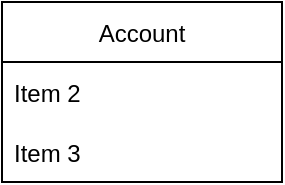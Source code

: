 <mxfile version="15.8.6" type="github">
  <diagram id="n7sT-cPwOJo2JR62rzQ2" name="Page-1">
    <mxGraphModel dx="782" dy="436" grid="1" gridSize="10" guides="1" tooltips="1" connect="1" arrows="1" fold="1" page="1" pageScale="1" pageWidth="827" pageHeight="1169" math="0" shadow="0">
      <root>
        <mxCell id="0" />
        <mxCell id="1" parent="0" />
        <mxCell id="rLuT7IHVBN0dpx2LYThY-1" value="Account" style="swimlane;fontStyle=0;childLayout=stackLayout;horizontal=1;startSize=30;horizontalStack=0;resizeParent=1;resizeParentMax=0;resizeLast=0;collapsible=1;marginBottom=0;" vertex="1" parent="1">
          <mxGeometry x="330" y="460" width="140" height="90" as="geometry" />
        </mxCell>
        <mxCell id="rLuT7IHVBN0dpx2LYThY-3" value="Item 2" style="text;strokeColor=none;fillColor=none;align=left;verticalAlign=middle;spacingLeft=4;spacingRight=4;overflow=hidden;points=[[0,0.5],[1,0.5]];portConstraint=eastwest;rotatable=0;" vertex="1" parent="rLuT7IHVBN0dpx2LYThY-1">
          <mxGeometry y="30" width="140" height="30" as="geometry" />
        </mxCell>
        <mxCell id="rLuT7IHVBN0dpx2LYThY-4" value="Item 3" style="text;strokeColor=none;fillColor=none;align=left;verticalAlign=middle;spacingLeft=4;spacingRight=4;overflow=hidden;points=[[0,0.5],[1,0.5]];portConstraint=eastwest;rotatable=0;" vertex="1" parent="rLuT7IHVBN0dpx2LYThY-1">
          <mxGeometry y="60" width="140" height="30" as="geometry" />
        </mxCell>
      </root>
    </mxGraphModel>
  </diagram>
</mxfile>
